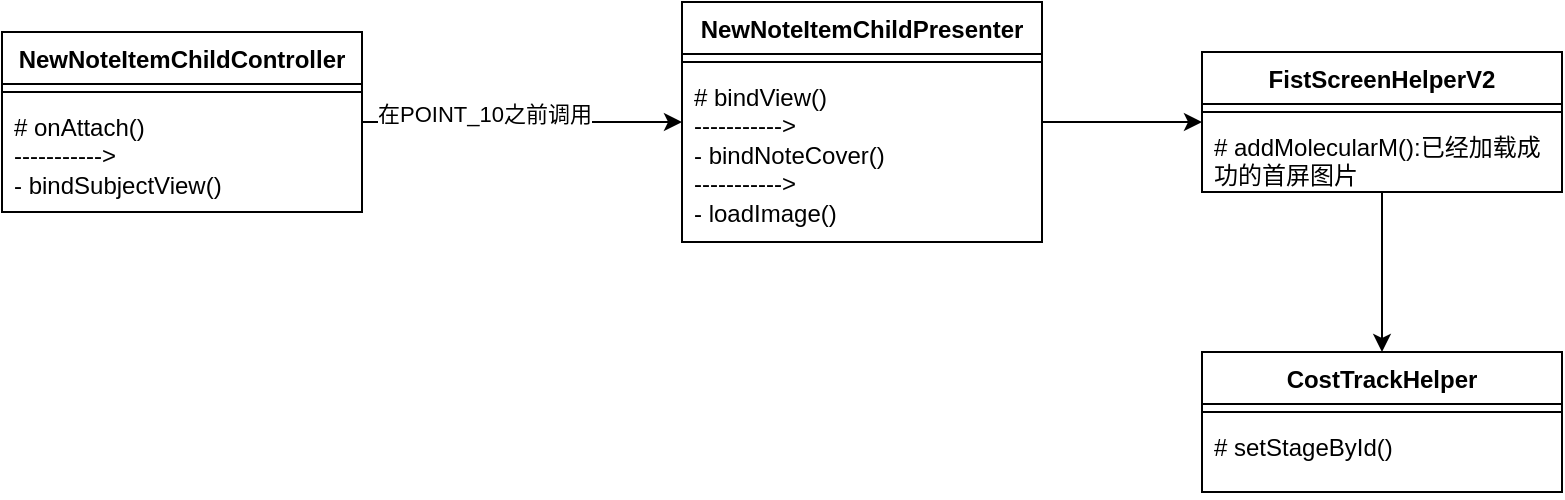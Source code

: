 <mxfile version="22.1.21" type="github">
  <diagram name="第 1 页" id="yFd4o9M5fK2ybXkod_yD">
    <mxGraphModel dx="1674" dy="786" grid="1" gridSize="10" guides="1" tooltips="1" connect="1" arrows="1" fold="1" page="1" pageScale="1" pageWidth="827" pageHeight="1169" math="0" shadow="0">
      <root>
        <mxCell id="0" />
        <mxCell id="1" parent="0" />
        <mxCell id="vtGkL0rIUugRBvW6WAvD-8" value="" style="edgeStyle=orthogonalEdgeStyle;rounded=0;orthogonalLoop=1;jettySize=auto;html=1;" edge="1" parent="1" source="vtGkL0rIUugRBvW6WAvD-1" target="vtGkL0rIUugRBvW6WAvD-5">
          <mxGeometry relative="1" as="geometry" />
        </mxCell>
        <mxCell id="vtGkL0rIUugRBvW6WAvD-9" value="在POINT_10之前调用" style="edgeLabel;html=1;align=center;verticalAlign=middle;resizable=0;points=[];" vertex="1" connectable="0" parent="vtGkL0rIUugRBvW6WAvD-8">
          <mxGeometry x="-0.237" y="4" relative="1" as="geometry">
            <mxPoint as="offset" />
          </mxGeometry>
        </mxCell>
        <mxCell id="vtGkL0rIUugRBvW6WAvD-1" value="NewNoteItemChildController" style="swimlane;fontStyle=1;align=center;verticalAlign=top;childLayout=stackLayout;horizontal=1;startSize=26;horizontalStack=0;resizeParent=1;resizeParentMax=0;resizeLast=0;collapsible=1;marginBottom=0;whiteSpace=wrap;html=1;" vertex="1" parent="1">
          <mxGeometry x="30" y="80" width="180" height="90" as="geometry" />
        </mxCell>
        <mxCell id="vtGkL0rIUugRBvW6WAvD-3" value="" style="line;strokeWidth=1;fillColor=none;align=left;verticalAlign=middle;spacingTop=-1;spacingLeft=3;spacingRight=3;rotatable=0;labelPosition=right;points=[];portConstraint=eastwest;strokeColor=inherit;" vertex="1" parent="vtGkL0rIUugRBvW6WAvD-1">
          <mxGeometry y="26" width="180" height="8" as="geometry" />
        </mxCell>
        <mxCell id="vtGkL0rIUugRBvW6WAvD-4" value="# onAttach()&lt;br&gt;-----------&amp;gt;&lt;br&gt;- bindSubjectView()" style="text;strokeColor=none;fillColor=none;align=left;verticalAlign=top;spacingLeft=4;spacingRight=4;overflow=hidden;rotatable=0;points=[[0,0.5],[1,0.5]];portConstraint=eastwest;whiteSpace=wrap;html=1;" vertex="1" parent="vtGkL0rIUugRBvW6WAvD-1">
          <mxGeometry y="34" width="180" height="56" as="geometry" />
        </mxCell>
        <mxCell id="vtGkL0rIUugRBvW6WAvD-13" value="" style="edgeStyle=orthogonalEdgeStyle;rounded=0;orthogonalLoop=1;jettySize=auto;html=1;" edge="1" parent="1" source="vtGkL0rIUugRBvW6WAvD-5" target="vtGkL0rIUugRBvW6WAvD-10">
          <mxGeometry relative="1" as="geometry" />
        </mxCell>
        <mxCell id="vtGkL0rIUugRBvW6WAvD-5" value="NewNoteItemChildPresenter" style="swimlane;fontStyle=1;align=center;verticalAlign=top;childLayout=stackLayout;horizontal=1;startSize=26;horizontalStack=0;resizeParent=1;resizeParentMax=0;resizeLast=0;collapsible=1;marginBottom=0;whiteSpace=wrap;html=1;" vertex="1" parent="1">
          <mxGeometry x="370" y="65" width="180" height="120" as="geometry" />
        </mxCell>
        <mxCell id="vtGkL0rIUugRBvW6WAvD-6" value="" style="line;strokeWidth=1;fillColor=none;align=left;verticalAlign=middle;spacingTop=-1;spacingLeft=3;spacingRight=3;rotatable=0;labelPosition=right;points=[];portConstraint=eastwest;strokeColor=inherit;" vertex="1" parent="vtGkL0rIUugRBvW6WAvD-5">
          <mxGeometry y="26" width="180" height="8" as="geometry" />
        </mxCell>
        <mxCell id="vtGkL0rIUugRBvW6WAvD-7" value="# bindView()&lt;br&gt;-----------&amp;gt;&lt;br&gt;- bindNoteCover()&lt;br&gt;-----------&amp;gt;&lt;br&gt;- loadImage()" style="text;strokeColor=none;fillColor=none;align=left;verticalAlign=top;spacingLeft=4;spacingRight=4;overflow=hidden;rotatable=0;points=[[0,0.5],[1,0.5]];portConstraint=eastwest;whiteSpace=wrap;html=1;" vertex="1" parent="vtGkL0rIUugRBvW6WAvD-5">
          <mxGeometry y="34" width="180" height="86" as="geometry" />
        </mxCell>
        <mxCell id="vtGkL0rIUugRBvW6WAvD-17" value="" style="edgeStyle=orthogonalEdgeStyle;rounded=0;orthogonalLoop=1;jettySize=auto;html=1;" edge="1" parent="1" source="vtGkL0rIUugRBvW6WAvD-10" target="vtGkL0rIUugRBvW6WAvD-14">
          <mxGeometry relative="1" as="geometry" />
        </mxCell>
        <mxCell id="vtGkL0rIUugRBvW6WAvD-10" value="FistScreenHelperV2" style="swimlane;fontStyle=1;align=center;verticalAlign=top;childLayout=stackLayout;horizontal=1;startSize=26;horizontalStack=0;resizeParent=1;resizeParentMax=0;resizeLast=0;collapsible=1;marginBottom=0;whiteSpace=wrap;html=1;" vertex="1" parent="1">
          <mxGeometry x="630" y="90" width="180" height="70" as="geometry" />
        </mxCell>
        <mxCell id="vtGkL0rIUugRBvW6WAvD-11" value="" style="line;strokeWidth=1;fillColor=none;align=left;verticalAlign=middle;spacingTop=-1;spacingLeft=3;spacingRight=3;rotatable=0;labelPosition=right;points=[];portConstraint=eastwest;strokeColor=inherit;" vertex="1" parent="vtGkL0rIUugRBvW6WAvD-10">
          <mxGeometry y="26" width="180" height="8" as="geometry" />
        </mxCell>
        <mxCell id="vtGkL0rIUugRBvW6WAvD-12" value="# addMolecularM():已经加载成功的首屏图片" style="text;strokeColor=none;fillColor=none;align=left;verticalAlign=top;spacingLeft=4;spacingRight=4;overflow=hidden;rotatable=0;points=[[0,0.5],[1,0.5]];portConstraint=eastwest;whiteSpace=wrap;html=1;" vertex="1" parent="vtGkL0rIUugRBvW6WAvD-10">
          <mxGeometry y="34" width="180" height="36" as="geometry" />
        </mxCell>
        <mxCell id="vtGkL0rIUugRBvW6WAvD-14" value="CostTrackHelper" style="swimlane;fontStyle=1;align=center;verticalAlign=top;childLayout=stackLayout;horizontal=1;startSize=26;horizontalStack=0;resizeParent=1;resizeParentMax=0;resizeLast=0;collapsible=1;marginBottom=0;whiteSpace=wrap;html=1;" vertex="1" parent="1">
          <mxGeometry x="630" y="240" width="180" height="70" as="geometry">
            <mxRectangle x="630" y="240" width="140" height="30" as="alternateBounds" />
          </mxGeometry>
        </mxCell>
        <mxCell id="vtGkL0rIUugRBvW6WAvD-15" value="" style="line;strokeWidth=1;fillColor=none;align=left;verticalAlign=middle;spacingTop=-1;spacingLeft=3;spacingRight=3;rotatable=0;labelPosition=right;points=[];portConstraint=eastwest;strokeColor=inherit;" vertex="1" parent="vtGkL0rIUugRBvW6WAvD-14">
          <mxGeometry y="26" width="180" height="8" as="geometry" />
        </mxCell>
        <mxCell id="vtGkL0rIUugRBvW6WAvD-16" value="# setStageById()" style="text;strokeColor=none;fillColor=none;align=left;verticalAlign=top;spacingLeft=4;spacingRight=4;overflow=hidden;rotatable=0;points=[[0,0.5],[1,0.5]];portConstraint=eastwest;whiteSpace=wrap;html=1;" vertex="1" parent="vtGkL0rIUugRBvW6WAvD-14">
          <mxGeometry y="34" width="180" height="36" as="geometry" />
        </mxCell>
      </root>
    </mxGraphModel>
  </diagram>
</mxfile>
